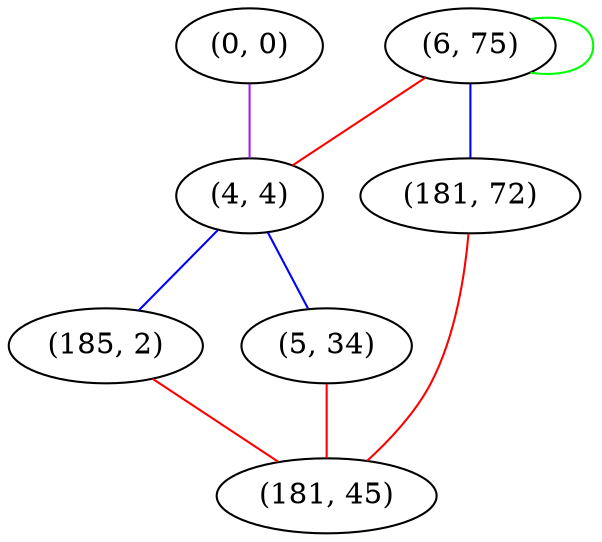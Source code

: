 graph "" {
"(0, 0)";
"(6, 75)";
"(4, 4)";
"(181, 72)";
"(185, 2)";
"(5, 34)";
"(181, 45)";
"(0, 0)" -- "(4, 4)"  [color=purple, key=0, weight=4];
"(6, 75)" -- "(6, 75)"  [color=green, key=0, weight=2];
"(6, 75)" -- "(4, 4)"  [color=red, key=0, weight=1];
"(6, 75)" -- "(181, 72)"  [color=blue, key=0, weight=3];
"(4, 4)" -- "(185, 2)"  [color=blue, key=0, weight=3];
"(4, 4)" -- "(5, 34)"  [color=blue, key=0, weight=3];
"(181, 72)" -- "(181, 45)"  [color=red, key=0, weight=1];
"(185, 2)" -- "(181, 45)"  [color=red, key=0, weight=1];
"(5, 34)" -- "(181, 45)"  [color=red, key=0, weight=1];
}
